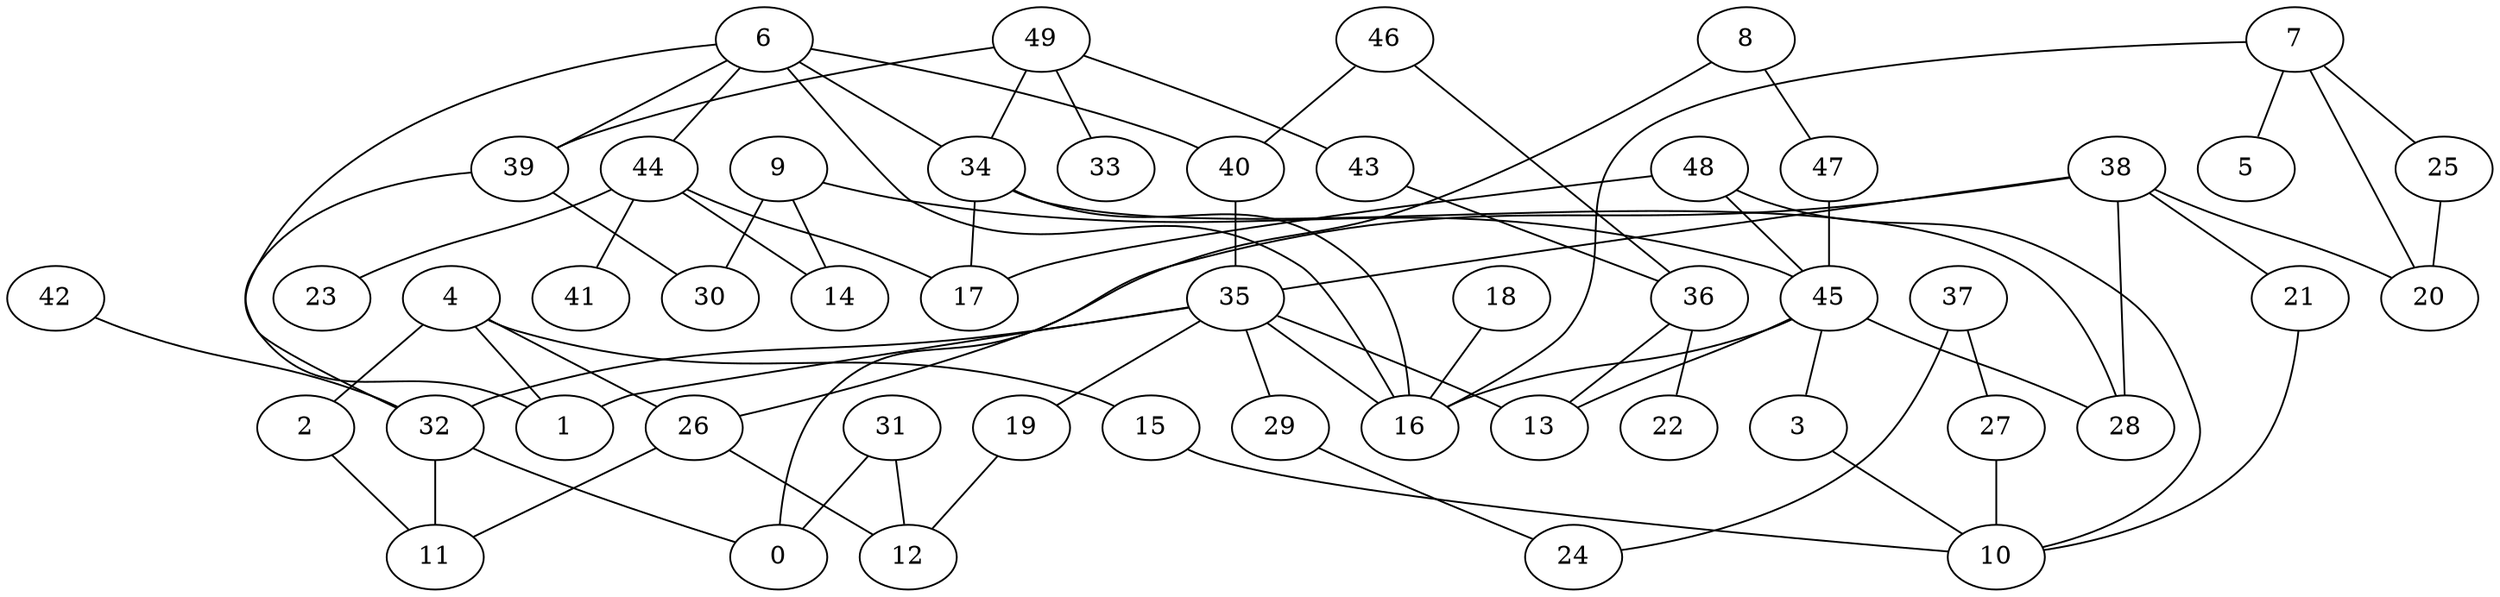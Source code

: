 digraph GG_graph {

subgraph G_graph {
edge [color = black]
"31" -> "12" [dir = none]
"18" -> "16" [dir = none]
"21" -> "10" [dir = none]
"38" -> "20" [dir = none]
"38" -> "35" [dir = none]
"25" -> "20" [dir = none]
"4" -> "1" [dir = none]
"4" -> "15" [dir = none]
"4" -> "2" [dir = none]
"4" -> "26" [dir = none]
"8" -> "47" [dir = none]
"39" -> "32" [dir = none]
"48" -> "10" [dir = none]
"48" -> "45" [dir = none]
"19" -> "12" [dir = none]
"26" -> "12" [dir = none]
"32" -> "11" [dir = none]
"32" -> "0" [dir = none]
"40" -> "35" [dir = none]
"9" -> "30" [dir = none]
"9" -> "45" [dir = none]
"36" -> "22" [dir = none]
"36" -> "13" [dir = none]
"6" -> "44" [dir = none]
"6" -> "16" [dir = none]
"45" -> "3" [dir = none]
"45" -> "16" [dir = none]
"45" -> "13" [dir = none]
"47" -> "45" [dir = none]
"46" -> "36" [dir = none]
"49" -> "33" [dir = none]
"49" -> "43" [dir = none]
"49" -> "34" [dir = none]
"42" -> "32" [dir = none]
"7" -> "5" [dir = none]
"7" -> "16" [dir = none]
"35" -> "19" [dir = none]
"35" -> "32" [dir = none]
"35" -> "13" [dir = none]
"35" -> "29" [dir = none]
"27" -> "10" [dir = none]
"34" -> "17" [dir = none]
"34" -> "28" [dir = none]
"34" -> "16" [dir = none]
"37" -> "24" [dir = none]
"37" -> "27" [dir = none]
"44" -> "23" [dir = none]
"44" -> "41" [dir = none]
"44" -> "14" [dir = none]
"35" -> "1" [dir = none]
"6" -> "40" [dir = none]
"38" -> "26" [dir = none]
"3" -> "10" [dir = none]
"26" -> "11" [dir = none]
"39" -> "30" [dir = none]
"38" -> "21" [dir = none]
"38" -> "28" [dir = none]
"46" -> "40" [dir = none]
"49" -> "39" [dir = none]
"43" -> "36" [dir = none]
"2" -> "11" [dir = none]
"7" -> "20" [dir = none]
"15" -> "10" [dir = none]
"48" -> "17" [dir = none]
"29" -> "24" [dir = none]
"6" -> "39" [dir = none]
"7" -> "25" [dir = none]
"31" -> "0" [dir = none]
"8" -> "0" [dir = none]
"45" -> "28" [dir = none]
"44" -> "17" [dir = none]
"6" -> "1" [dir = none]
"35" -> "16" [dir = none]
"9" -> "14" [dir = none]
"6" -> "34" [dir = none]
}

}
